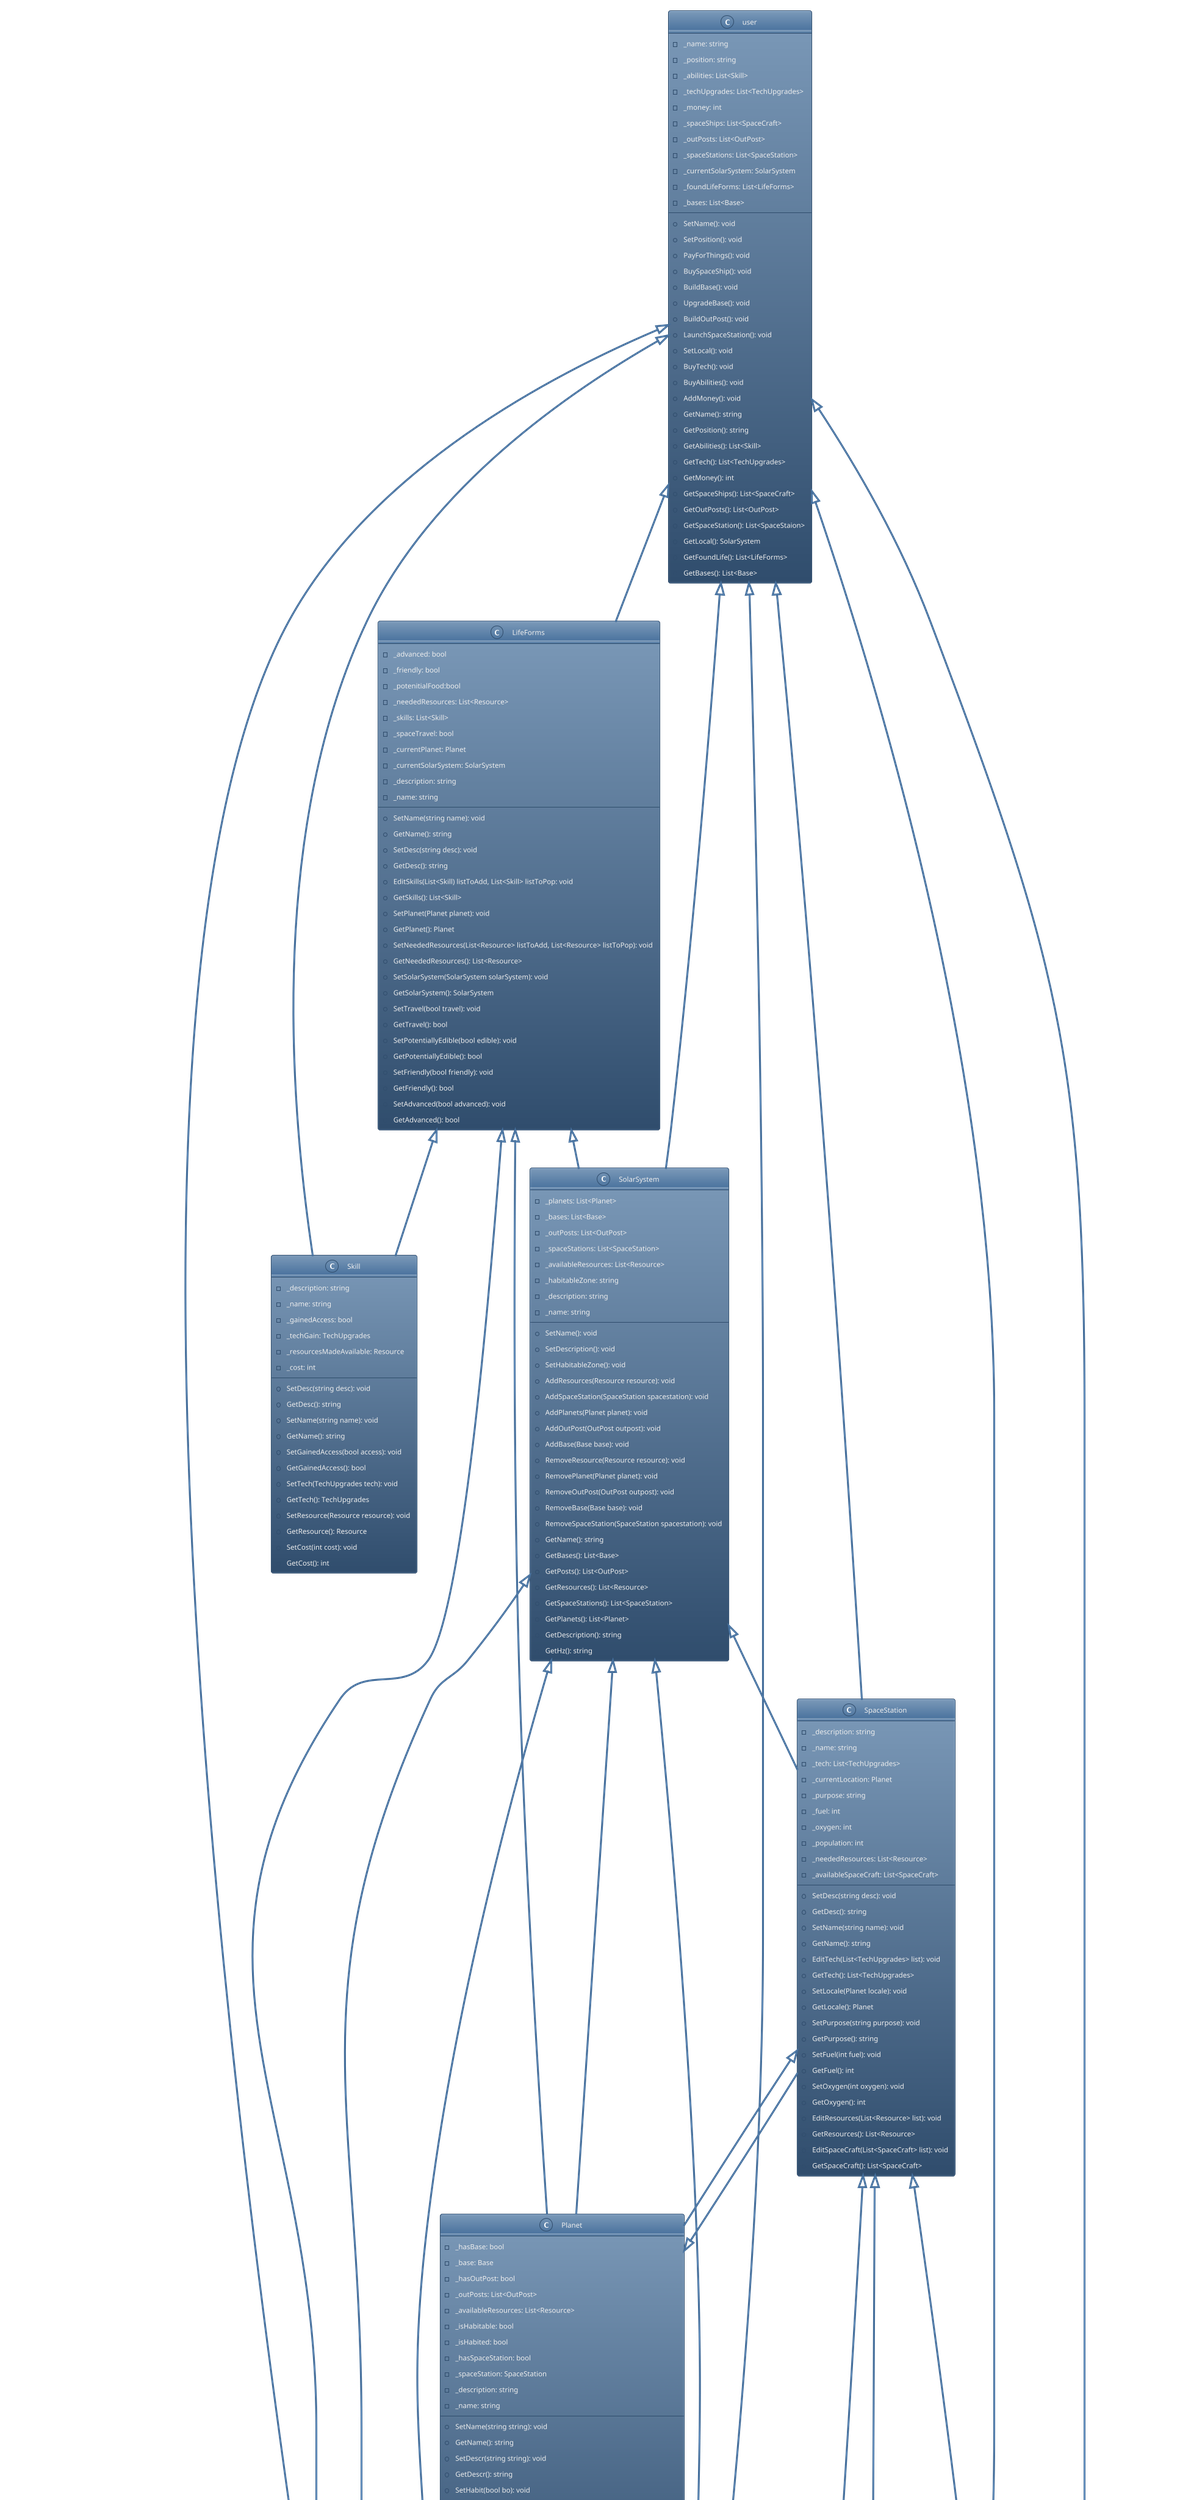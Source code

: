 @startuml uml
!theme spacelab
user <|-- Skill
user <|-- TechUpgrades
user <|-- SpaceCraft
user <|-- OutPost
user <|-- SpaceStation
user <|-- SolarSystem
user <|-- LifeForms
user <|-- Base
SolarSystem <|-- Planet
SolarSystem <|-- Base
SolarSystem <|-- OutPost
SolarSystem <|-- SpaceStation
SolarSystem <|-- Resource
Planet <|-- Base
Planet <|-- OutPost
Planet <|-- Resource
Planet <|-- SpaceStation
SpaceCraft <|-- TechUpgrades
SpaceCraft <|-- Resource
LifeForms <|-- Planet
LifeForms <|-- SolarSystem
LifeForms <|-- Resource
LifeForms <|-- Skill
Base <-- OutPost
Base <|-- Resource
Base <|-- TechUpgrades
Base <|-- SpaceCraft
SpaceStation <|-- TechUpgrades
SpaceStation <|-- Resource
SpaceStation <|-- Planet
SpaceStation <|-- SpaceCraft

class user{
- _name: string
- _position: string
- _abilities: List<Skill>
- _techUpgrades: List<TechUpgrades>
- _money: int
- _spaceShips: List<SpaceCraft>
- _outPosts: List<OutPost>
- _spaceStations: List<SpaceStation>
- _currentSolarSystem: SolarSystem
- _foundLifeForms: List<LifeForms>
- _bases: List<Base>
+ SetName(): void
+ SetPosition(): void
+ PayForThings(): void
+ BuySpaceShip(): void
+ BuildBase(): void
+ UpgradeBase(): void
+ BuildOutPost(): void
+ LaunchSpaceStation(): void
+ SetLocal(): void
+ BuyTech(): void
+ BuyAbilities(): void
+ AddMoney(): void
+ GetName(): string
+ GetPosition(): string
+ GetAbilities(): List<Skill>
+ GetTech(): List<TechUpgrades>
+ GetMoney(): int
+ GetSpaceShips(): List<SpaceCraft>
+ GetOutPosts(): List<OutPost>
+ GetSpaceStation(): List<SpaceStaion>
+ GetLocal(): SolarSystem
+ GetFoundLife(): List<LifeForms>
+ GetBases(): List<Base>
}
class SolarSystem{
- _planets: List<Planet>
- _bases: List<Base>
- _outPosts: List<OutPost>
- _spaceStations: List<SpaceStation>
- _availableResources: List<Resource>
- _habitableZone: string
- _description: string
- _name: string
+ SetName(): void
+ SetDescription(): void
+ SetHabitableZone(): void
+ AddResources(Resource resource): void
+ AddSpaceStation(SpaceStation spacestation): void
+ AddPlanets(Planet planet): void
+ AddOutPost(OutPost outpost): void
+ AddBase(Base base): void
+ RemoveResource(Resource resource): void
+ RemovePlanet(Planet planet): void
+ RemoveOutPost(OutPost outpost): void
+ RemoveBase(Base base): void
+ RemoveSpaceStation(SpaceStation spacestation): void
+ GetName(): string
+ GetBases(): List<Base>
+ GetPosts(): List<OutPost>
+ GetResources(): List<Resource>
+ GetSpaceStations(): List<SpaceStation>
+ GetPlanets(): List<Planet>
+ GetDescription(): string
+ GetHz(): string
}
class Planet{
- _hasBase: bool
- _base: Base
- _hasOutPost: bool
- _outPosts: List<OutPost>
- _availableResources: List<Resource>
- _isHabitable: bool
- _isHabited: bool
- _hasSpaceStation: bool
- _spaceStation: SpaceStation
- _description: string
- _name: string
+ SetName(string string): void
+ GetName(): string
+ SetDescr(string string): void
+ GetDescr(): string
+ SetHabit(bool bo): void
+ GetHabit(): bool
+ SetHabited(bool bo): void
+ GetHabited(): bool
+ SetSpaceStation(SpaceStation space): void
+ GetSpaceStation(): SpaceStation
+ EditResources(List<Resource> lits, List<Resource> litsremove): void
+ GetResources(): List<Resource>
+ EditOutPosts(List<OutPost> listAdd, List<OutPost> listRemove): void
+ GetOutPosts(): List<OutPost>
}
class SpaceCraft{
- _maxSpeed: int
- _cost: int
- _maxFuel: int
- _currentFuel: int
- _oxygenLevel: float
- _numPassengers: int
- _availableSeats: int
- _totalSeats: int
- _currentLocation: string
- _lengthOfJourney: int
- _destination: string
- _range: int
- _techOnBoard: List<TechUpgrades>
- _resources; List<Resource>
- _description: string
- _name: string
+ SetMaxSpeed(int speed): void
+ GetMaxSpeed(): int
+ SetCost(int cost): void
+ GetCost(): int
+ SetMaxFuel(int maxFuel): void
+ GetMaxFuel(): int
+ SetCurrentFuel(int fuel): int
+ GetCurrentFuel(): int
+ SetOxygenLevel(int level): void
+ GetOxyLevel(): int
+ SetNumPassengers(int passengers): void
+ GetNumPassengers(): int
+ GetAvailableSets(): int
+ SetAvailableSets(int seats): void
+ SetCurrentLocale(string locale): void
+ GetCurrentLocale(): string
+ SetLengthJourney(int length): void
+ GetLengthJourney(): int
+ SetDestination(string destiny): void
+ GetDestination(): string
+ SetRange(): void
+ GetRange(): int
+ EditTech(List<TechUpgrades> listToAdd, List<TechUpgrades> listToSub): void
+ GetTech(): List<TechUpgrades>
+ EditResources(List<Resource> listToAdd, List<Resource> listToSub): void
+ GetResources(): List<Resource>
+ SetDescription(string desc): void
+ GetDescription(): void
+ SetName(string name): void
+ GetName(): string
}
class LifeForms{
- _advanced: bool
- _friendly: bool
- _potenitialFood:bool
- _neededResources: List<Resource>
- _skills: List<Skill>
- _spaceTravel: bool
- _currentPlanet: Planet
- _currentSolarSystem: SolarSystem
- _description: string
- _name: string
+ SetName(string name): void
+ GetName(): string
+ SetDesc(string desc): void
+ GetDesc(): string
+ EditSkills(List<Skill) listToAdd, List<Skill> listToPop: void
+ GetSkills(): List<Skill>
+ SetPlanet(Planet planet): void
+ GetPlanet(): Planet
+ SetNeededResources(List<Resource> listToAdd, List<Resource> listToPop): void
+ GetNeededResources(): List<Resource>
+ SetSolarSystem(SolarSystem solarSystem): void
+ GetSolarSystem(): SolarSystem
+ SetTravel(bool travel): void
+ GetTravel(): bool
+ SetPotentiallyEdible(bool edible): void
+ GetPotentiallyEdible(): bool
+ SetFriendly(bool friendly): void
+ GetFriendly(): bool
+ SetAdvanced(bool advanced): void
+ GetAdvanced(): bool
}
class TechUpgrades{
- _cost: string/int
- _description: string
- _name: string
- _grantsAbility: bool
+ SetCost(int cost): void
+ GetCost(): int
+ SetName(string name): void
+ GetName(): string
+ SetDesc(string desc): void
+ GetDesc(): string
+ SetGrant(bool grant): void
+ GetGrant(): bool
}
class OutPost{
- _habitable: bool
- _inhabtitedByHumans: bool
+ SetHabitable(bool habitable): void
+ GetHabitable(): bool
+ SetInhabited(bool inhabit): void
+ GetInhabited(): bool
}
class Base{
- _description: string
- _name: string
- _resourcesGained: List<Resource>
- _resourcesNeeded: List<Resource>
- _location: Planet
- _population: int
- _tech: List<TechUpgrades>
- _availableSpaceCraft: List<SpaceCraft>
+ SetDesc
+ GetDesc
+ SetName
+ GetName
+ EditResourceNeeds(List<Resource> list): void
+ GetResourceNeeds(): List<Resource>
+ EditResourceGains(List<Resource> list): void
+ GetResourceGains(): List<Resource>
+ SetPlanet(Planet planet): void
+ GetPlanet(): Planet
+ EditPop(int popChange): void
+ GetPop(): int
+ EditTech(List<TechUpgrades> list): void
+ GetTech(): List<TechUpgrades>
+ EditSpaceCraft(List<SpaceCraft> list): void
+ GetSpaceCraft(): List<SpaceCraft>
}
class SpaceStation{
- _description: string
- _name: string
- _tech: List<TechUpgrades>
- _currentLocation: Planet
- _purpose: string
- _fuel: int
- _oxygen: int
- _population: int
- _neededResources: List<Resource>
- _availableSpaceCraft: List<SpaceCraft>
+ SetDesc(string desc): void
+ GetDesc(): string
+ SetName(string name): void
+ GetName(): string
+ EditTech(List<TechUpgrades> list): void
+ GetTech(): List<TechUpgrades>
+ SetLocale(Planet locale): void
+ GetLocale(): Planet
+ SetPurpose(string purpose): void
+ GetPurpose(): string
+ SetFuel(int fuel): void
+ GetFuel(): int
+ SetOxygen(int oxygen): void
+ GetOxygen(): int
+ EditResources(List<Resource> list): void
+ GetResources(): List<Resource>
+ EditSpaceCraft(List<SpaceCraft> list): void
+ GetSpaceCraft(): List<SpaceCraft>
}
class Skill{
- _description: string
- _name: string
- _gainedAccess: bool
- _techGain: TechUpgrades
- _resourcesMadeAvailable: Resource
- _cost: int
+ SetDesc(string desc): void
+ GetDesc(): string
+ SetName(string name): void
+ GetName(): string
+ SetGainedAccess(bool access): void
+ GetGainedAccess(): bool
+ SetTech(TechUpgrades tech): void
+ GetTech(): TechUpgrades
+ SetResource(Resource resource): void
+ GetResource(): Resource
+ SetCost(int cost): void
+ GetCost(): int
}
class Resource{
- _description: string
- _name: string
- _uses: List<string>
- _tradeValue: int
+ SetDesc(string desc): void
+ GetDesc(): string
+ SetName(string name): void
+ GetName(): string
+ EditUses(List<string> list): void
+ GetUses(): List<string>
+ SetTradeValue(int value): void
+ GetTradeValue(): int
}
@enduml